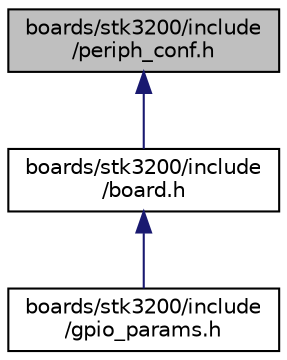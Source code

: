 digraph "boards/stk3200/include/periph_conf.h"
{
 // LATEX_PDF_SIZE
  edge [fontname="Helvetica",fontsize="10",labelfontname="Helvetica",labelfontsize="10"];
  node [fontname="Helvetica",fontsize="10",shape=record];
  Node1 [label="boards/stk3200/include\l/periph_conf.h",height=0.2,width=0.4,color="black", fillcolor="grey75", style="filled", fontcolor="black",tooltip="Configuration of CPU peripherals for the STK3200 starter kit."];
  Node1 -> Node2 [dir="back",color="midnightblue",fontsize="10",style="solid",fontname="Helvetica"];
  Node2 [label="boards/stk3200/include\l/board.h",height=0.2,width=0.4,color="black", fillcolor="white", style="filled",URL="$stk3200_2include_2board_8h.html",tooltip="Board specific definitions for the STK3200 starter kit."];
  Node2 -> Node3 [dir="back",color="midnightblue",fontsize="10",style="solid",fontname="Helvetica"];
  Node3 [label="boards/stk3200/include\l/gpio_params.h",height=0.2,width=0.4,color="black", fillcolor="white", style="filled",URL="$stk3200_2include_2gpio__params_8h.html",tooltip="Board specific configuration of direct mapped GPIOs."];
}
